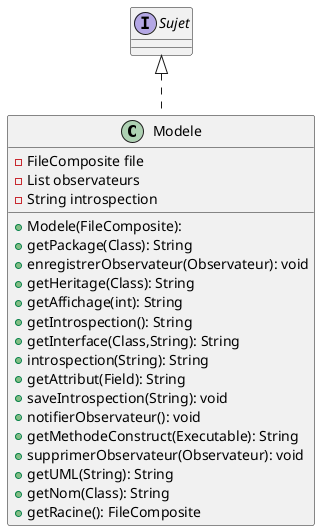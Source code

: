@startuml
class Modele implements Sujet{
-FileComposite file
-List observateurs
-String introspection
+Modele(FileComposite): 
+getPackage(Class): String
+enregistrerObservateur(Observateur): void
+getHeritage(Class): String
+getAffichage(int): String
+getIntrospection(): String
+getInterface(Class,String): String
+introspection(String): String
+getAttribut(Field): String
+saveIntrospection(String): void
+notifierObservateur(): void
+getMethodeConstruct(Executable): String
+supprimerObservateur(Observateur): void
+getUML(String): String
+getNom(Class): String
+getRacine(): FileComposite
}
@enduml